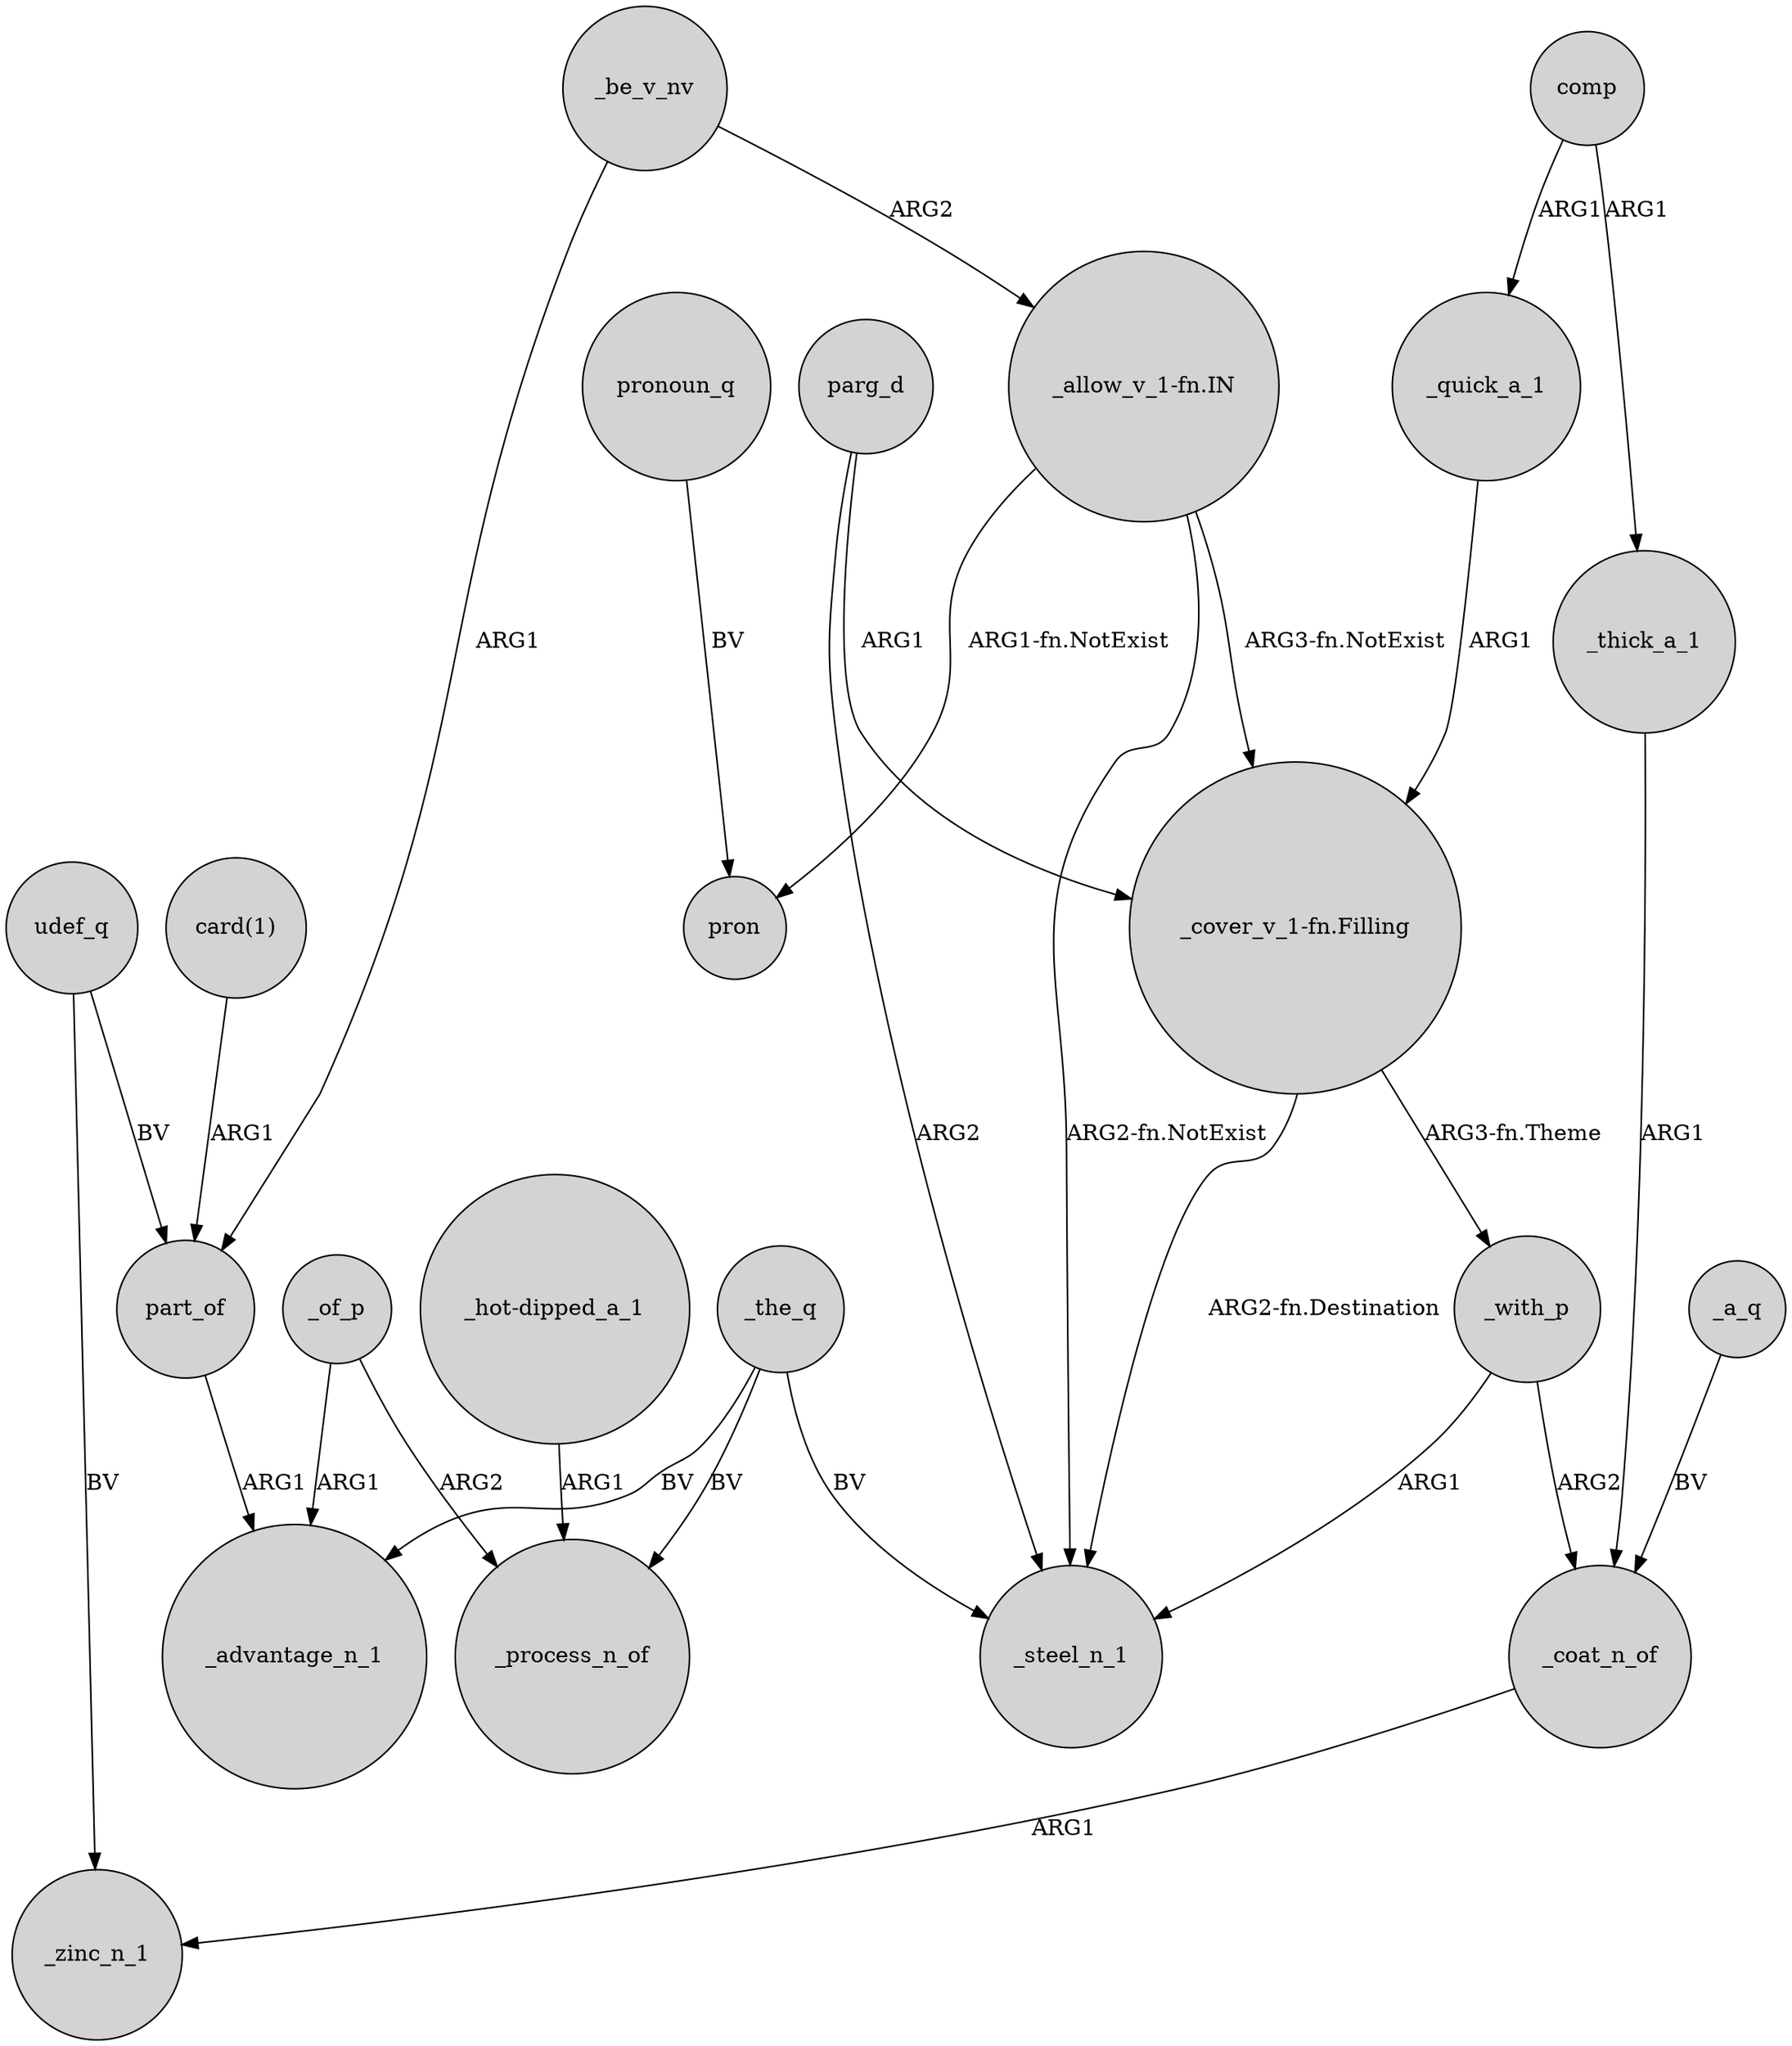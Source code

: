 digraph {
	node [shape=circle style=filled]
	_of_p -> _advantage_n_1 [label=ARG1]
	_be_v_nv -> part_of [label=ARG1]
	udef_q -> part_of [label=BV]
	parg_d -> _steel_n_1 [label=ARG2]
	"_cover_v_1-fn.Filling" -> _steel_n_1 [label="ARG2-fn.Destination"]
	udef_q -> _zinc_n_1 [label=BV]
	_of_p -> _process_n_of [label=ARG2]
	_the_q -> _advantage_n_1 [label=BV]
	_be_v_nv -> "_allow_v_1-fn.IN" [label=ARG2]
	part_of -> _advantage_n_1 [label=ARG1]
	"_hot-dipped_a_1" -> _process_n_of [label=ARG1]
	_coat_n_of -> _zinc_n_1 [label=ARG1]
	_with_p -> _coat_n_of [label=ARG2]
	pronoun_q -> pron [label=BV]
	comp -> _thick_a_1 [label=ARG1]
	"_allow_v_1-fn.IN" -> "_cover_v_1-fn.Filling" [label="ARG3-fn.NotExist"]
	"_allow_v_1-fn.IN" -> pron [label="ARG1-fn.NotExist"]
	_the_q -> _steel_n_1 [label=BV]
	parg_d -> "_cover_v_1-fn.Filling" [label=ARG1]
	_thick_a_1 -> _coat_n_of [label=ARG1]
	"card(1)" -> part_of [label=ARG1]
	"_cover_v_1-fn.Filling" -> _with_p [label="ARG3-fn.Theme"]
	comp -> _quick_a_1 [label=ARG1]
	_a_q -> _coat_n_of [label=BV]
	"_allow_v_1-fn.IN" -> _steel_n_1 [label="ARG2-fn.NotExist"]
	_quick_a_1 -> "_cover_v_1-fn.Filling" [label=ARG1]
	_the_q -> _process_n_of [label=BV]
	_with_p -> _steel_n_1 [label=ARG1]
}
